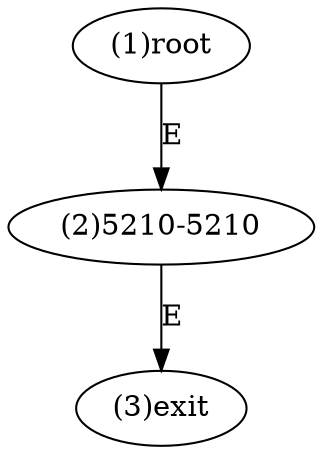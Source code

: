 digraph "" { 
1[ label="(1)root"];
2[ label="(2)5210-5210"];
3[ label="(3)exit"];
1->2[ label="E"];
2->3[ label="E"];
}